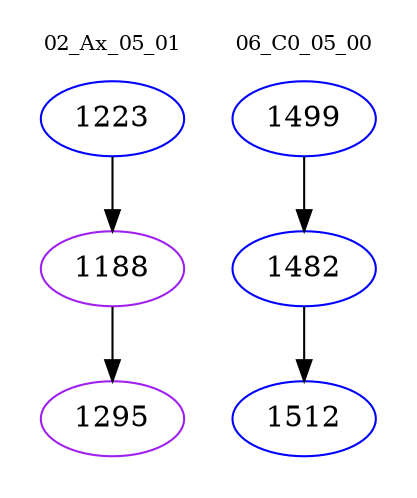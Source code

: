 digraph{
subgraph cluster_0 {
color = white
label = "02_Ax_05_01";
fontsize=10;
T0_1223 [label="1223", color="blue"]
T0_1223 -> T0_1188 [color="black"]
T0_1188 [label="1188", color="purple"]
T0_1188 -> T0_1295 [color="black"]
T0_1295 [label="1295", color="purple"]
}
subgraph cluster_1 {
color = white
label = "06_C0_05_00";
fontsize=10;
T1_1499 [label="1499", color="blue"]
T1_1499 -> T1_1482 [color="black"]
T1_1482 [label="1482", color="blue"]
T1_1482 -> T1_1512 [color="black"]
T1_1512 [label="1512", color="blue"]
}
}
